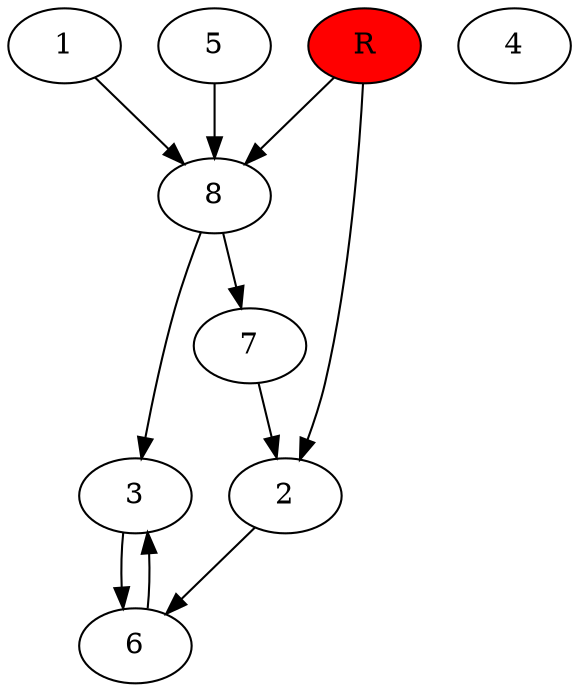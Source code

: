 digraph prb20640 {
	1
	2
	3
	4
	5
	6
	7
	8
	R [fillcolor="#ff0000" style=filled]
	1 -> 8
	2 -> 6
	3 -> 6
	5 -> 8
	6 -> 3
	7 -> 2
	8 -> 3
	8 -> 7
	R -> 2
	R -> 8
}
